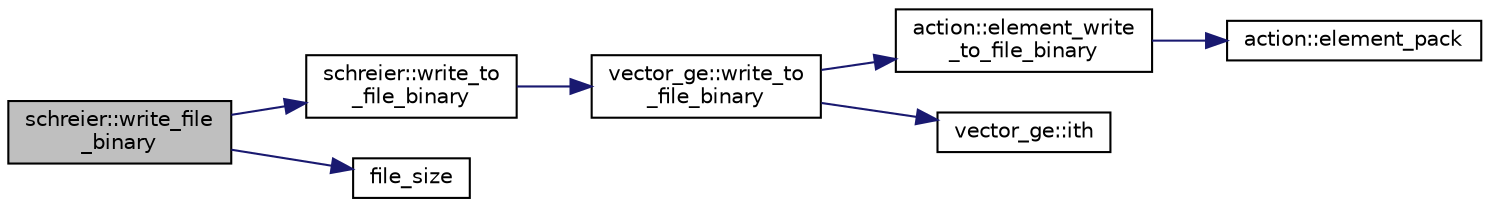 digraph "schreier::write_file_binary"
{
  edge [fontname="Helvetica",fontsize="10",labelfontname="Helvetica",labelfontsize="10"];
  node [fontname="Helvetica",fontsize="10",shape=record];
  rankdir="LR";
  Node5612 [label="schreier::write_file\l_binary",height=0.2,width=0.4,color="black", fillcolor="grey75", style="filled", fontcolor="black"];
  Node5612 -> Node5613 [color="midnightblue",fontsize="10",style="solid",fontname="Helvetica"];
  Node5613 [label="schreier::write_to\l_file_binary",height=0.2,width=0.4,color="black", fillcolor="white", style="filled",URL="$d3/dd6/classschreier.html#af78e9fd5b26e8840b1cf5ba70c44cbbd"];
  Node5613 -> Node5614 [color="midnightblue",fontsize="10",style="solid",fontname="Helvetica"];
  Node5614 [label="vector_ge::write_to\l_file_binary",height=0.2,width=0.4,color="black", fillcolor="white", style="filled",URL="$d4/d6e/classvector__ge.html#a59e1a59dace86ad6433f5fda72a66597"];
  Node5614 -> Node5615 [color="midnightblue",fontsize="10",style="solid",fontname="Helvetica"];
  Node5615 [label="action::element_write\l_to_file_binary",height=0.2,width=0.4,color="black", fillcolor="white", style="filled",URL="$d2/d86/classaction.html#a5d44cde73148588d64d772a7d23129a4"];
  Node5615 -> Node5616 [color="midnightblue",fontsize="10",style="solid",fontname="Helvetica"];
  Node5616 [label="action::element_pack",height=0.2,width=0.4,color="black", fillcolor="white", style="filled",URL="$d2/d86/classaction.html#a48a10a87c09b4b37c36eac1180884140"];
  Node5614 -> Node5617 [color="midnightblue",fontsize="10",style="solid",fontname="Helvetica"];
  Node5617 [label="vector_ge::ith",height=0.2,width=0.4,color="black", fillcolor="white", style="filled",URL="$d4/d6e/classvector__ge.html#a1ff002e8b746a9beb119d57dcd4a15ff"];
  Node5612 -> Node5618 [color="midnightblue",fontsize="10",style="solid",fontname="Helvetica"];
  Node5618 [label="file_size",height=0.2,width=0.4,color="black", fillcolor="white", style="filled",URL="$df/dbf/sajeeb_8_c.html#a5c37cf5785204b6e9adf647dc14d0e50"];
}
